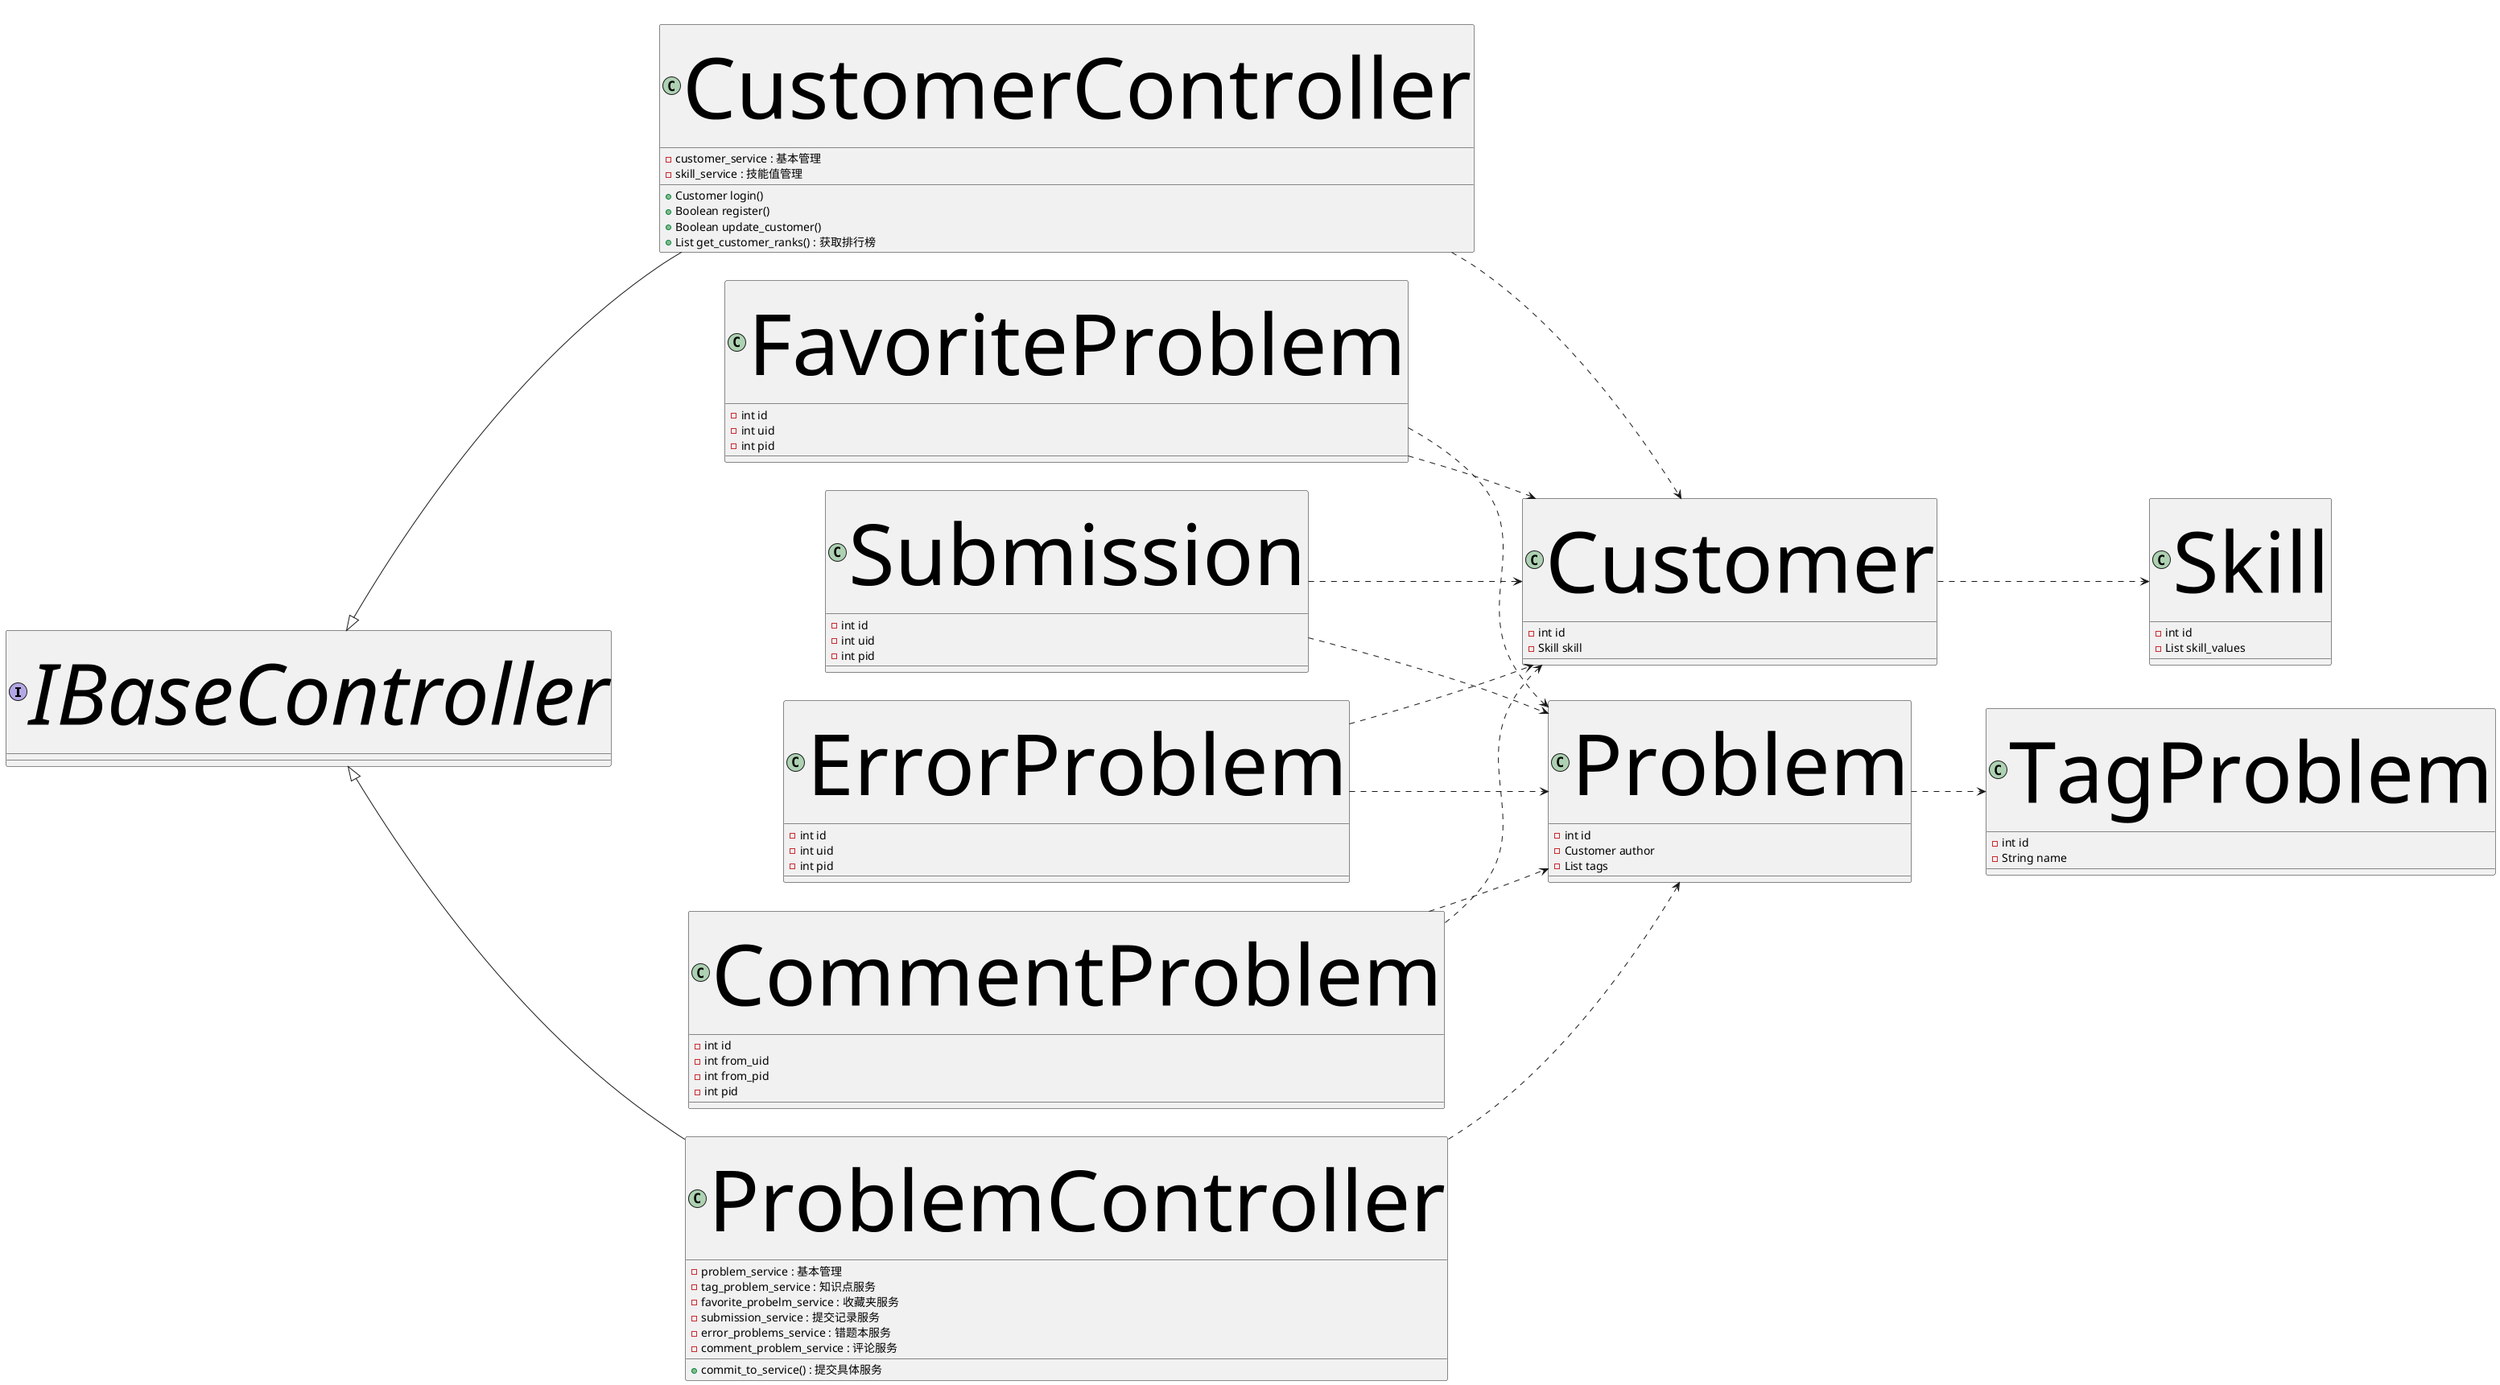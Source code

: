 @startuml

skinparam classFontSize 10.5

left to right direction

interface IBaseController {

}


class CustomerController {
	- customer_service : 基本管理
	- skill_service : 技能值管理
	
	+ Customer login()
	+ Boolean register()
	+ Boolean update_customer()
	+ List get_customer_ranks() : 获取排行榜
}
'class ArticleController {
'	- article_service : 基本管理
'	- favorite_article_service : 收藏夹服务
'	- comment_article_service : 评论服务

'	+ commit_to_services() : 提交具体服务
'}

class ProblemController {
	- problem_service : 基本管理
	- tag_problem_service : 知识点服务
	- favorite_probelm_service : 收藏夹服务
	- submission_service : 提交记录服务
	- error_problems_service : 错题本服务
	- comment_problem_service : 评论服务

	+ commit_to_service() : 提交具体服务
}

'IBaseController <|-- ArticleController
IBaseController <|-- CustomerController
IBaseController <|-- ProblemController

class Problem {
	- int id
	- Customer author
	- List tags
}

class Customer {
	- int id
	- Skill skill
}

class Skill {
	- int id
	- List skill_values
}

class TagProblem {
	- int id
	- String name
}
class FavoriteProblem {
	- int id
	- int uid
	- int pid
}

class Submission {
	- int id
	- int uid
	- int pid
}

class ErrorProblem {
	- int id
	- int uid
	- int pid
}

class CommentProblem {
	- int id
	- int from_uid
	- int from_pid
	- int pid
}

FavoriteProblem ..> Problem
FavoriteProblem ..> Customer
Submission ..> Problem
Submission ..> Customer
ErrorProblem ..> Problem
ErrorProblem ..> Customer
CommentProblem ..> Problem
CommentProblem ..> Customer

ProblemController ..> Problem
CustomerController ..> Customer
Problem .down.> TagProblem
Customer .down.> Skill

@enduml
